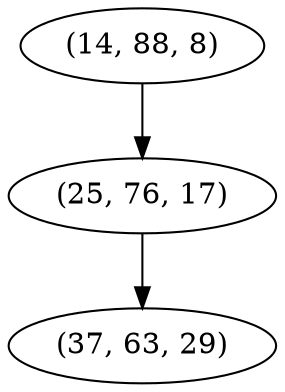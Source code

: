 digraph tree {
    "(14, 88, 8)";
    "(25, 76, 17)";
    "(37, 63, 29)";
    "(14, 88, 8)" -> "(25, 76, 17)";
    "(25, 76, 17)" -> "(37, 63, 29)";
}
